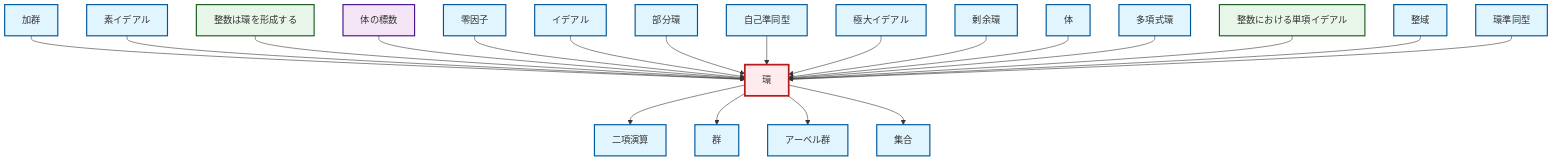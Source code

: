 graph TD
    classDef definition fill:#e1f5fe,stroke:#01579b,stroke-width:2px
    classDef theorem fill:#f3e5f5,stroke:#4a148c,stroke-width:2px
    classDef axiom fill:#fff3e0,stroke:#e65100,stroke-width:2px
    classDef example fill:#e8f5e9,stroke:#1b5e20,stroke-width:2px
    classDef current fill:#ffebee,stroke:#b71c1c,stroke-width:3px
    def-module["加群"]:::definition
    def-integral-domain["整域"]:::definition
    def-zero-divisor["零因子"]:::definition
    def-abelian-group["アーベル群"]:::definition
    thm-field-characteristic["体の標数"]:::theorem
    def-group["群"]:::definition
    ex-integers-ring["整数は環を形成する"]:::example
    def-prime-ideal["素イデアル"]:::definition
    def-set["集合"]:::definition
    def-polynomial-ring["多項式環"]:::definition
    def-ring["環"]:::definition
    def-ideal["イデアル"]:::definition
    def-maximal-ideal["極大イデアル"]:::definition
    def-field["体"]:::definition
    def-subring["部分環"]:::definition
    def-quotient-ring["剰余環"]:::definition
    def-binary-operation["二項演算"]:::definition
    ex-principal-ideal["整数における単項イデアル"]:::example
    def-endomorphism["自己準同型"]:::definition
    def-ring-homomorphism["環準同型"]:::definition
    def-module --> def-ring
    def-prime-ideal --> def-ring
    ex-integers-ring --> def-ring
    thm-field-characteristic --> def-ring
    def-zero-divisor --> def-ring
    def-ring --> def-binary-operation
    def-ideal --> def-ring
    def-subring --> def-ring
    def-endomorphism --> def-ring
    def-maximal-ideal --> def-ring
    def-quotient-ring --> def-ring
    def-ring --> def-group
    def-field --> def-ring
    def-polynomial-ring --> def-ring
    ex-principal-ideal --> def-ring
    def-ring --> def-abelian-group
    def-ring --> def-set
    def-integral-domain --> def-ring
    def-ring-homomorphism --> def-ring
    class def-ring current